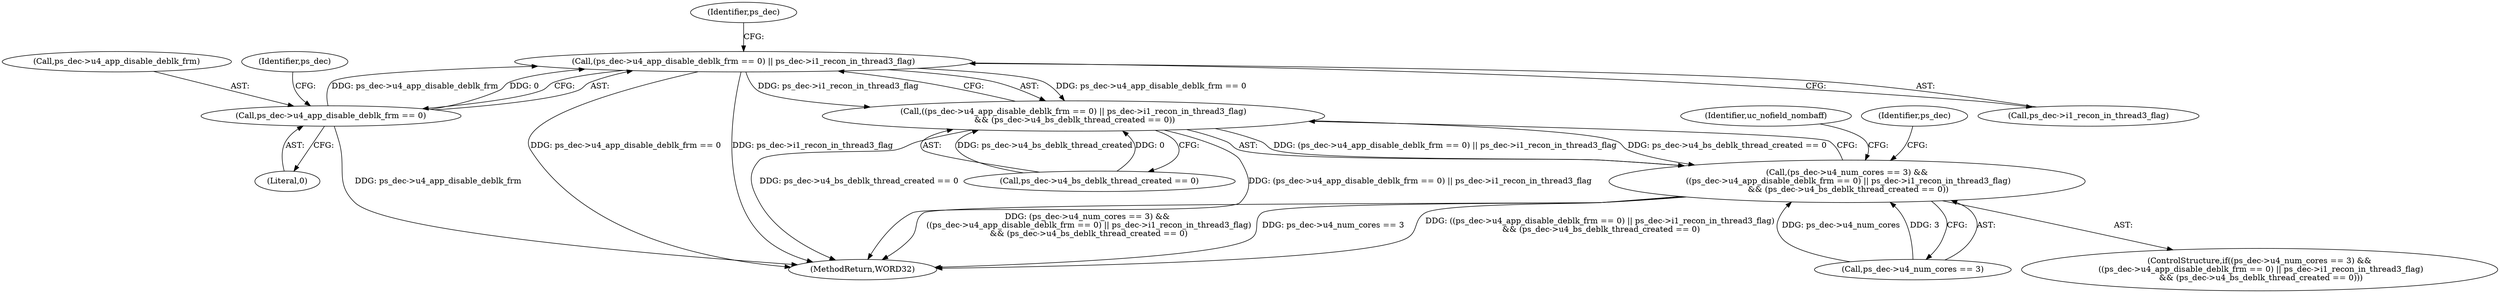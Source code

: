 digraph "0_Android_a78887bcffbc2995cf9ed72e0697acf560875e9e_2@pointer" {
"1001661" [label="(Call,(ps_dec->u4_app_disable_deblk_frm == 0) || ps_dec->i1_recon_in_thread3_flag)"];
"1001662" [label="(Call,ps_dec->u4_app_disable_deblk_frm == 0)"];
"1001660" [label="(Call,((ps_dec->u4_app_disable_deblk_frm == 0) || ps_dec->i1_recon_in_thread3_flag)\n && (ps_dec->u4_bs_deblk_thread_created == 0))"];
"1001654" [label="(Call,(ps_dec->u4_num_cores == 3) &&\n ((ps_dec->u4_app_disable_deblk_frm == 0) || ps_dec->i1_recon_in_thread3_flag)\n && (ps_dec->u4_bs_deblk_thread_created == 0))"];
"1001667" [label="(Call,ps_dec->i1_recon_in_thread3_flag)"];
"1001655" [label="(Call,ps_dec->u4_num_cores == 3)"];
"1001653" [label="(ControlStructure,if((ps_dec->u4_num_cores == 3) &&\n ((ps_dec->u4_app_disable_deblk_frm == 0) || ps_dec->i1_recon_in_thread3_flag)\n && (ps_dec->u4_bs_deblk_thread_created == 0)))"];
"1001678" [label="(Identifier,ps_dec)"];
"1001670" [label="(Call,ps_dec->u4_bs_deblk_thread_created == 0)"];
"1001660" [label="(Call,((ps_dec->u4_app_disable_deblk_frm == 0) || ps_dec->i1_recon_in_thread3_flag)\n && (ps_dec->u4_bs_deblk_thread_created == 0))"];
"1001662" [label="(Call,ps_dec->u4_app_disable_deblk_frm == 0)"];
"1001700" [label="(Identifier,uc_nofield_nombaff)"];
"1001672" [label="(Identifier,ps_dec)"];
"1001663" [label="(Call,ps_dec->u4_app_disable_deblk_frm)"];
"1001666" [label="(Literal,0)"];
"1002570" [label="(MethodReturn,WORD32)"];
"1001668" [label="(Identifier,ps_dec)"];
"1001661" [label="(Call,(ps_dec->u4_app_disable_deblk_frm == 0) || ps_dec->i1_recon_in_thread3_flag)"];
"1001654" [label="(Call,(ps_dec->u4_num_cores == 3) &&\n ((ps_dec->u4_app_disable_deblk_frm == 0) || ps_dec->i1_recon_in_thread3_flag)\n && (ps_dec->u4_bs_deblk_thread_created == 0))"];
"1001661" -> "1001660"  [label="AST: "];
"1001661" -> "1001662"  [label="CFG: "];
"1001661" -> "1001667"  [label="CFG: "];
"1001662" -> "1001661"  [label="AST: "];
"1001667" -> "1001661"  [label="AST: "];
"1001672" -> "1001661"  [label="CFG: "];
"1001660" -> "1001661"  [label="CFG: "];
"1001661" -> "1002570"  [label="DDG: ps_dec->u4_app_disable_deblk_frm == 0"];
"1001661" -> "1002570"  [label="DDG: ps_dec->i1_recon_in_thread3_flag"];
"1001661" -> "1001660"  [label="DDG: ps_dec->u4_app_disable_deblk_frm == 0"];
"1001661" -> "1001660"  [label="DDG: ps_dec->i1_recon_in_thread3_flag"];
"1001662" -> "1001661"  [label="DDG: ps_dec->u4_app_disable_deblk_frm"];
"1001662" -> "1001661"  [label="DDG: 0"];
"1001662" -> "1001666"  [label="CFG: "];
"1001663" -> "1001662"  [label="AST: "];
"1001666" -> "1001662"  [label="AST: "];
"1001668" -> "1001662"  [label="CFG: "];
"1001662" -> "1002570"  [label="DDG: ps_dec->u4_app_disable_deblk_frm"];
"1001660" -> "1001654"  [label="AST: "];
"1001660" -> "1001670"  [label="CFG: "];
"1001670" -> "1001660"  [label="AST: "];
"1001654" -> "1001660"  [label="CFG: "];
"1001660" -> "1002570"  [label="DDG: (ps_dec->u4_app_disable_deblk_frm == 0) || ps_dec->i1_recon_in_thread3_flag"];
"1001660" -> "1002570"  [label="DDG: ps_dec->u4_bs_deblk_thread_created == 0"];
"1001660" -> "1001654"  [label="DDG: (ps_dec->u4_app_disable_deblk_frm == 0) || ps_dec->i1_recon_in_thread3_flag"];
"1001660" -> "1001654"  [label="DDG: ps_dec->u4_bs_deblk_thread_created == 0"];
"1001670" -> "1001660"  [label="DDG: ps_dec->u4_bs_deblk_thread_created"];
"1001670" -> "1001660"  [label="DDG: 0"];
"1001654" -> "1001653"  [label="AST: "];
"1001654" -> "1001655"  [label="CFG: "];
"1001655" -> "1001654"  [label="AST: "];
"1001678" -> "1001654"  [label="CFG: "];
"1001700" -> "1001654"  [label="CFG: "];
"1001654" -> "1002570"  [label="DDG: ((ps_dec->u4_app_disable_deblk_frm == 0) || ps_dec->i1_recon_in_thread3_flag)\n && (ps_dec->u4_bs_deblk_thread_created == 0)"];
"1001654" -> "1002570"  [label="DDG: (ps_dec->u4_num_cores == 3) &&\n ((ps_dec->u4_app_disable_deblk_frm == 0) || ps_dec->i1_recon_in_thread3_flag)\n && (ps_dec->u4_bs_deblk_thread_created == 0)"];
"1001654" -> "1002570"  [label="DDG: ps_dec->u4_num_cores == 3"];
"1001655" -> "1001654"  [label="DDG: ps_dec->u4_num_cores"];
"1001655" -> "1001654"  [label="DDG: 3"];
}
